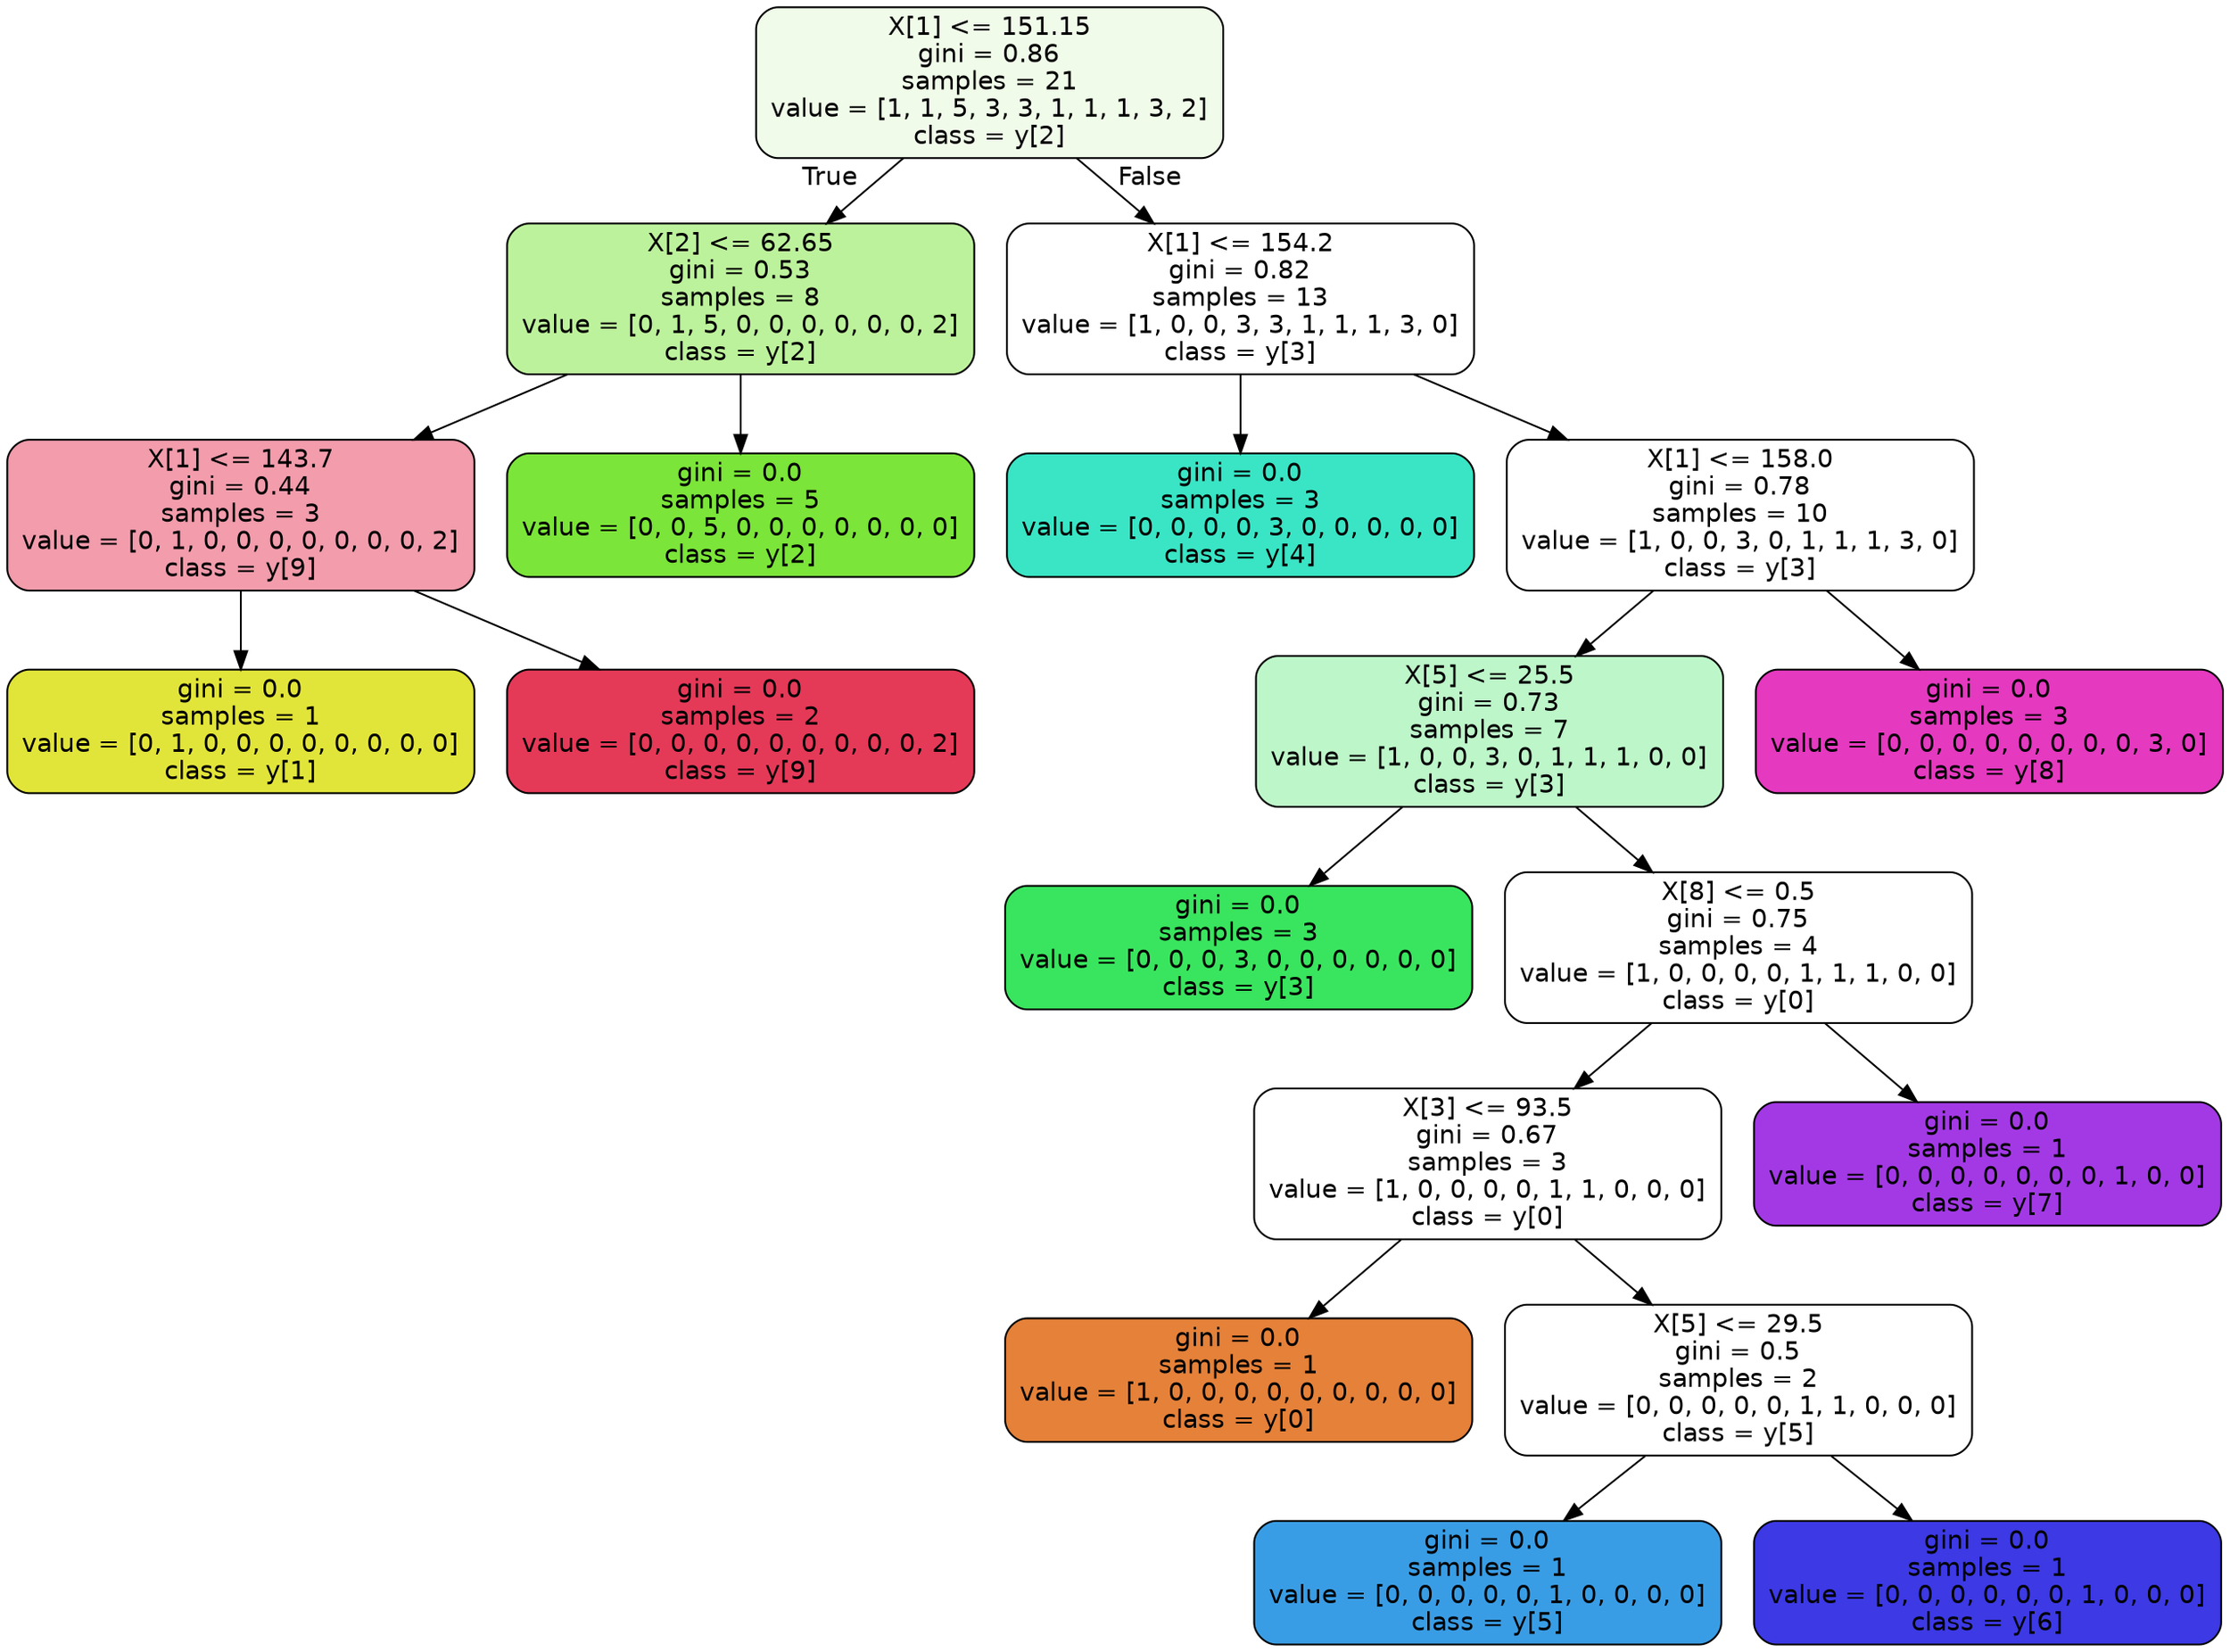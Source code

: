digraph Tree {
node [shape=box, style="filled, rounded", color="black", fontname=helvetica] ;
edge [fontname=helvetica] ;
0 [label="X[1] <= 151.15\ngini = 0.86\nsamples = 21\nvalue = [1, 1, 5, 3, 3, 1, 1, 1, 3, 2]\nclass = y[2]", fillcolor="#f0fce9"] ;
1 [label="X[2] <= 62.65\ngini = 0.53\nsamples = 8\nvalue = [0, 1, 5, 0, 0, 0, 0, 0, 0, 2]\nclass = y[2]", fillcolor="#bdf29c"] ;
0 -> 1 [labeldistance=2.5, labelangle=45, headlabel="True"] ;
2 [label="X[1] <= 143.7\ngini = 0.44\nsamples = 3\nvalue = [0, 1, 0, 0, 0, 0, 0, 0, 0, 2]\nclass = y[9]", fillcolor="#f29cac"] ;
1 -> 2 ;
3 [label="gini = 0.0\nsamples = 1\nvalue = [0, 1, 0, 0, 0, 0, 0, 0, 0, 0]\nclass = y[1]", fillcolor="#e2e539"] ;
2 -> 3 ;
4 [label="gini = 0.0\nsamples = 2\nvalue = [0, 0, 0, 0, 0, 0, 0, 0, 0, 2]\nclass = y[9]", fillcolor="#e53958"] ;
2 -> 4 ;
5 [label="gini = 0.0\nsamples = 5\nvalue = [0, 0, 5, 0, 0, 0, 0, 0, 0, 0]\nclass = y[2]", fillcolor="#7be539"] ;
1 -> 5 ;
6 [label="X[1] <= 154.2\ngini = 0.82\nsamples = 13\nvalue = [1, 0, 0, 3, 3, 1, 1, 1, 3, 0]\nclass = y[3]", fillcolor="#ffffff"] ;
0 -> 6 [labeldistance=2.5, labelangle=-45, headlabel="False"] ;
7 [label="gini = 0.0\nsamples = 3\nvalue = [0, 0, 0, 0, 3, 0, 0, 0, 0, 0]\nclass = y[4]", fillcolor="#39e5c5"] ;
6 -> 7 ;
8 [label="X[1] <= 158.0\ngini = 0.78\nsamples = 10\nvalue = [1, 0, 0, 3, 0, 1, 1, 1, 3, 0]\nclass = y[3]", fillcolor="#ffffff"] ;
6 -> 8 ;
9 [label="X[5] <= 25.5\ngini = 0.73\nsamples = 7\nvalue = [1, 0, 0, 3, 0, 1, 1, 1, 0, 0]\nclass = y[3]", fillcolor="#bdf6c9"] ;
8 -> 9 ;
10 [label="gini = 0.0\nsamples = 3\nvalue = [0, 0, 0, 3, 0, 0, 0, 0, 0, 0]\nclass = y[3]", fillcolor="#39e55e"] ;
9 -> 10 ;
11 [label="X[8] <= 0.5\ngini = 0.75\nsamples = 4\nvalue = [1, 0, 0, 0, 0, 1, 1, 1, 0, 0]\nclass = y[0]", fillcolor="#ffffff"] ;
9 -> 11 ;
12 [label="X[3] <= 93.5\ngini = 0.67\nsamples = 3\nvalue = [1, 0, 0, 0, 0, 1, 1, 0, 0, 0]\nclass = y[0]", fillcolor="#ffffff"] ;
11 -> 12 ;
13 [label="gini = 0.0\nsamples = 1\nvalue = [1, 0, 0, 0, 0, 0, 0, 0, 0, 0]\nclass = y[0]", fillcolor="#e58139"] ;
12 -> 13 ;
14 [label="X[5] <= 29.5\ngini = 0.5\nsamples = 2\nvalue = [0, 0, 0, 0, 0, 1, 1, 0, 0, 0]\nclass = y[5]", fillcolor="#ffffff"] ;
12 -> 14 ;
15 [label="gini = 0.0\nsamples = 1\nvalue = [0, 0, 0, 0, 0, 1, 0, 0, 0, 0]\nclass = y[5]", fillcolor="#399de5"] ;
14 -> 15 ;
16 [label="gini = 0.0\nsamples = 1\nvalue = [0, 0, 0, 0, 0, 0, 1, 0, 0, 0]\nclass = y[6]", fillcolor="#3c39e5"] ;
14 -> 16 ;
17 [label="gini = 0.0\nsamples = 1\nvalue = [0, 0, 0, 0, 0, 0, 0, 1, 0, 0]\nclass = y[7]", fillcolor="#a339e5"] ;
11 -> 17 ;
18 [label="gini = 0.0\nsamples = 3\nvalue = [0, 0, 0, 0, 0, 0, 0, 0, 3, 0]\nclass = y[8]", fillcolor="#e539c0"] ;
8 -> 18 ;
}